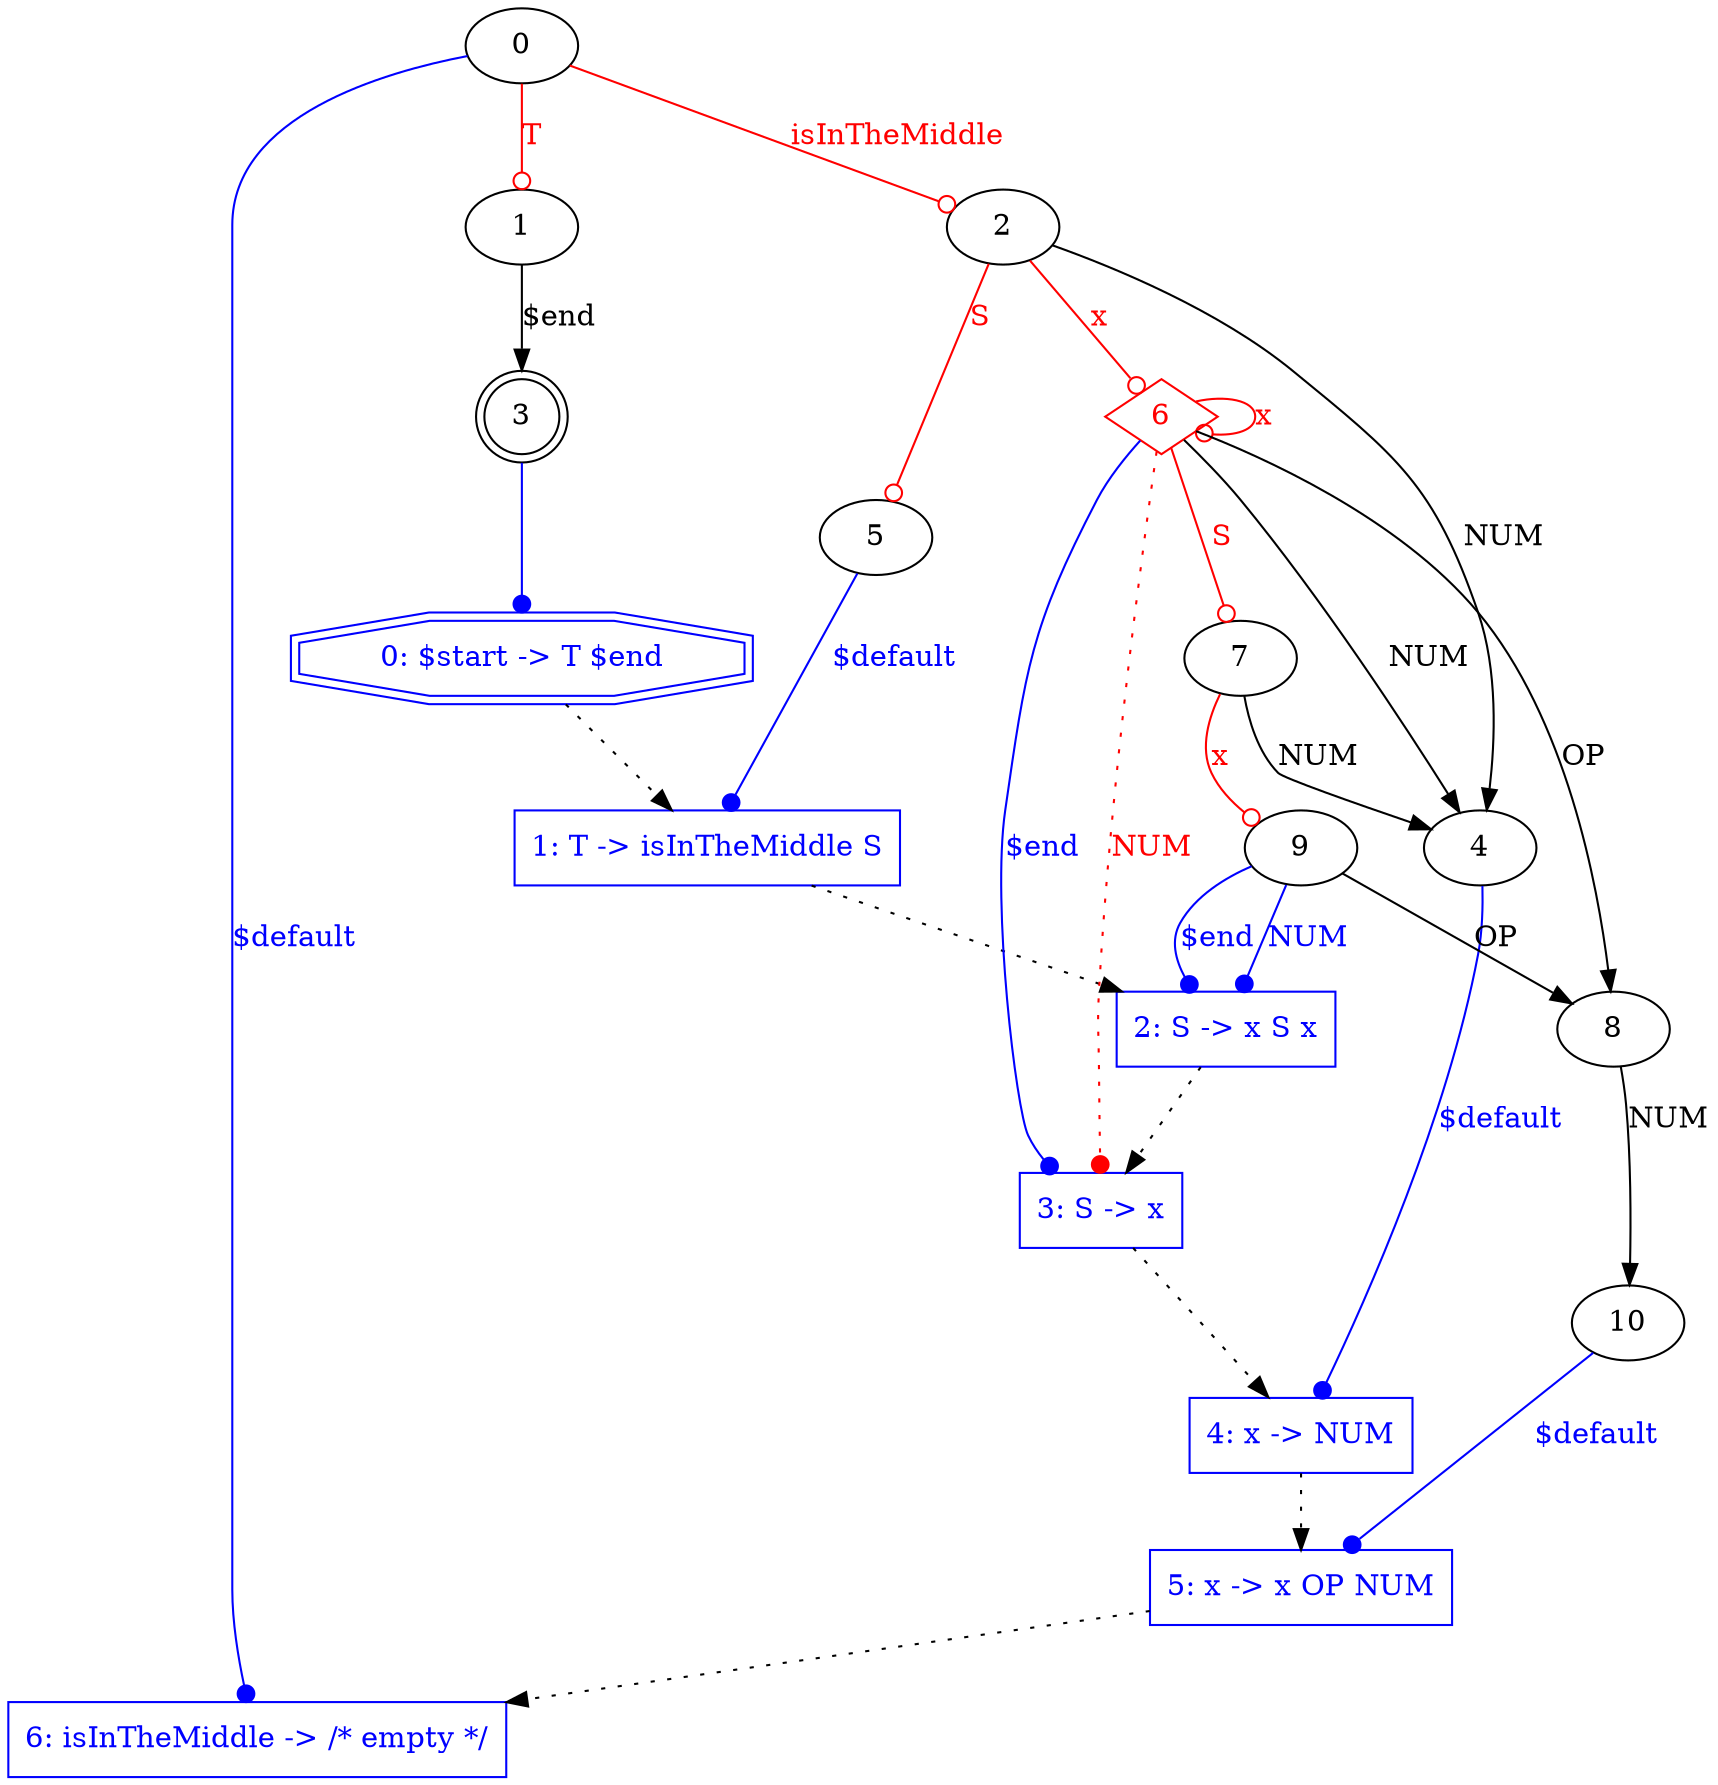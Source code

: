 digraph G {
#concentrate = true

  "g0" [label="0: $start -> T $end", shape = doubleoctagon, fontcolor=blue, color=blue ]
  "g1" [label="1: T -> isInTheMiddle S", shape = box, fontcolor=blue, color=blue ]
  "g2" [label="2: S -> x S x", shape = box, fontcolor=blue, color=blue ]
  "g3" [label="3: S -> x", shape = box, fontcolor=blue, color=blue ]
  "g4" [label="4: x -> NUM", shape = box, fontcolor=blue, color=blue ]
  "g5" [label="5: x -> x OP NUM", shape = box, fontcolor=blue, color=blue ]
  "g6" [label="6: isInTheMiddle -> /* empty */", shape = box, fontcolor=blue, color=blue ]
  g0 ->g1 [style=dotted];
  g1 ->g2 [style=dotted];
  g2 ->g3 [style=dotted];
  g3 ->g4 [style=dotted];
  g4 ->g5 [style=dotted];
  g5 ->g6 [style=dotted];
6 [shape = diamond, fontcolor=red, color=red]
0 -> 1 [label = "T", arrowhead = odot, color = "red", fontcolor = "red"]
0 -> 2 [label = "isInTheMiddle", arrowhead = odot, color = "red", fontcolor = "red"]
0 -> "g6" [label = "$default", arrowhead=dot, color = "blue", fontcolor = "blue"]
1 -> 3 [label = "$end"]
2 -> 4 [label = "NUM"]
2 -> 5 [label = "S", arrowhead = odot, color = "red", fontcolor = "red"]
2 -> 6 [label = "x", arrowhead = odot, color = "red", fontcolor = "red"]
3 [shape = doublecircle]
3 -> "g0" [arrowhead = dot, color = blue]
4 -> "g4" [label = "$default", arrowhead=dot, color = "blue", fontcolor = "blue"]
5 -> "g1" [label = "$default", arrowhead=dot, color = "blue", fontcolor = "blue"]
6 -> 4 [label = "NUM"]
6 -> 8 [label = "OP"]
6 -> 7 [label = "S", arrowhead = odot, color = "red", fontcolor = "red"]
6 -> 6 [label = "x", arrowhead = odot, color = "red", fontcolor = "red"]
6 -> "g3" [label = "$end", arrowhead=dot, color = "blue", fontcolor = "blue"]
6 -> "g3" [label = "NUM", arrowhead=dot, style=dotted, color = "red", fontcolor = "red"]
7 -> 4 [label = "NUM"]
7 -> 9 [label = "x", arrowhead = odot, color = "red", fontcolor = "red"]
8 -> 10 [label = "NUM"]
9 -> 8 [label = "OP"]
9 -> "g2" [label = "$end", arrowhead=dot, color = "blue", fontcolor = "blue"]
9 -> "g2" [label = "NUM", arrowhead=dot, color = "blue", fontcolor = "blue"]
10 -> "g5" [label = "$default", arrowhead=dot, color = "blue", fontcolor = "blue"]

}
